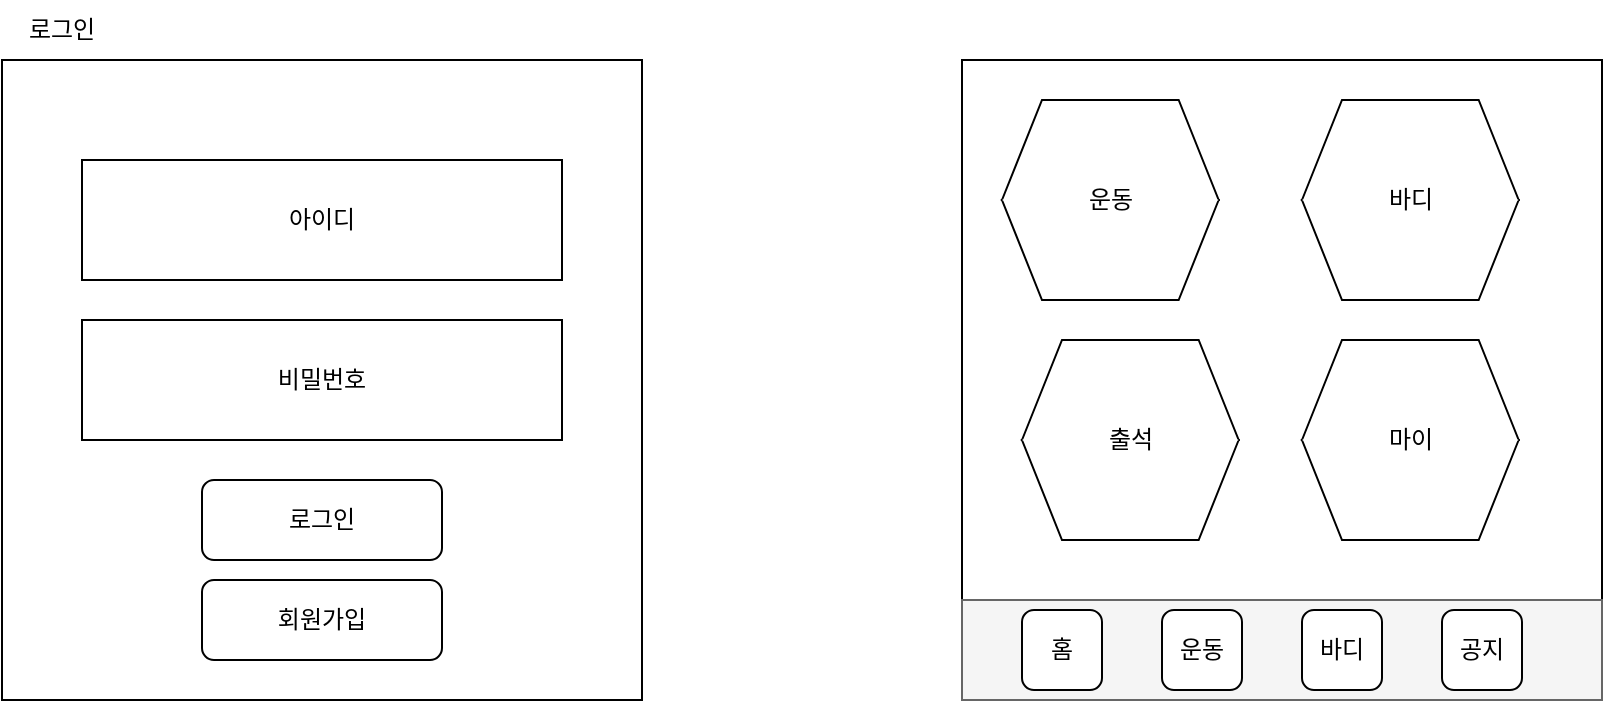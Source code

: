 <mxfile version="24.4.12" type="github">
  <diagram name="페이지-1" id="td2MEsn-6-XZO1J9ZWJr">
    <mxGraphModel dx="1185" dy="632" grid="1" gridSize="10" guides="1" tooltips="1" connect="1" arrows="1" fold="1" page="1" pageScale="1" pageWidth="827" pageHeight="1169" math="0" shadow="0">
      <root>
        <mxCell id="0" />
        <mxCell id="1" parent="0" />
        <mxCell id="BiX69yMK-JhwcveedATh-8" value="" style="group" vertex="1" connectable="0" parent="1">
          <mxGeometry x="80" y="90" width="320" height="350" as="geometry" />
        </mxCell>
        <mxCell id="BiX69yMK-JhwcveedATh-6" value="" style="group" vertex="1" connectable="0" parent="BiX69yMK-JhwcveedATh-8">
          <mxGeometry y="30" width="320" height="320" as="geometry" />
        </mxCell>
        <mxCell id="BiX69yMK-JhwcveedATh-1" value="" style="whiteSpace=wrap;html=1;aspect=fixed;" vertex="1" parent="BiX69yMK-JhwcveedATh-6">
          <mxGeometry width="320" height="320" as="geometry" />
        </mxCell>
        <mxCell id="BiX69yMK-JhwcveedATh-2" value="아이디" style="rounded=0;whiteSpace=wrap;html=1;" vertex="1" parent="BiX69yMK-JhwcveedATh-6">
          <mxGeometry x="40" y="50" width="240" height="60" as="geometry" />
        </mxCell>
        <mxCell id="BiX69yMK-JhwcveedATh-3" value="비밀번호" style="rounded=0;whiteSpace=wrap;html=1;" vertex="1" parent="BiX69yMK-JhwcveedATh-6">
          <mxGeometry x="40" y="130" width="240" height="60" as="geometry" />
        </mxCell>
        <mxCell id="BiX69yMK-JhwcveedATh-4" value="로그인" style="rounded=1;whiteSpace=wrap;html=1;" vertex="1" parent="BiX69yMK-JhwcveedATh-6">
          <mxGeometry x="100" y="210" width="120" height="40" as="geometry" />
        </mxCell>
        <mxCell id="BiX69yMK-JhwcveedATh-5" value="회원가입" style="rounded=1;whiteSpace=wrap;html=1;" vertex="1" parent="BiX69yMK-JhwcveedATh-6">
          <mxGeometry x="100" y="260" width="120" height="40" as="geometry" />
        </mxCell>
        <mxCell id="BiX69yMK-JhwcveedATh-7" value="로그인" style="text;html=1;align=center;verticalAlign=middle;whiteSpace=wrap;rounded=0;" vertex="1" parent="BiX69yMK-JhwcveedATh-8">
          <mxGeometry width="60" height="30" as="geometry" />
        </mxCell>
        <mxCell id="BiX69yMK-JhwcveedATh-41" value="" style="group" vertex="1" connectable="0" parent="1">
          <mxGeometry x="560" y="120" width="320" height="320" as="geometry" />
        </mxCell>
        <mxCell id="BiX69yMK-JhwcveedATh-9" value="" style="rounded=0;whiteSpace=wrap;html=1;" vertex="1" parent="BiX69yMK-JhwcveedATh-41">
          <mxGeometry width="320" height="320" as="geometry" />
        </mxCell>
        <mxCell id="BiX69yMK-JhwcveedATh-10" value="" style="rounded=0;whiteSpace=wrap;html=1;fillColor=#f5f5f5;fontColor=#333333;strokeColor=#666666;" vertex="1" parent="BiX69yMK-JhwcveedATh-41">
          <mxGeometry y="270" width="320" height="50" as="geometry" />
        </mxCell>
        <mxCell id="BiX69yMK-JhwcveedATh-36" value="" style="group" vertex="1" connectable="0" parent="BiX69yMK-JhwcveedATh-41">
          <mxGeometry x="20" y="20" width="290" height="220" as="geometry" />
        </mxCell>
        <mxCell id="BiX69yMK-JhwcveedATh-13" value="" style="group" vertex="1" connectable="0" parent="BiX69yMK-JhwcveedATh-36">
          <mxGeometry width="130" height="100" as="geometry" />
        </mxCell>
        <mxCell id="BiX69yMK-JhwcveedATh-11" value="" style="shape=trapezoid;perimeter=trapezoidPerimeter;whiteSpace=wrap;html=1;fixedSize=1;" vertex="1" parent="BiX69yMK-JhwcveedATh-13">
          <mxGeometry width="108.333" height="50" as="geometry" />
        </mxCell>
        <mxCell id="BiX69yMK-JhwcveedATh-12" value="" style="shape=trapezoid;perimeter=trapezoidPerimeter;whiteSpace=wrap;html=1;fixedSize=1;rotation=-180;" vertex="1" parent="BiX69yMK-JhwcveedATh-13">
          <mxGeometry y="50" width="108.333" height="50" as="geometry" />
        </mxCell>
        <mxCell id="BiX69yMK-JhwcveedATh-16" value="" style="triangle;whiteSpace=wrap;html=1;rotation=-180;strokeColor=none;" vertex="1" parent="BiX69yMK-JhwcveedATh-13">
          <mxGeometry y="33.333" width="27.083" height="33.333" as="geometry" />
        </mxCell>
        <mxCell id="BiX69yMK-JhwcveedATh-17" value="" style="triangle;whiteSpace=wrap;html=1;rotation=0;strokeColor=none;" vertex="1" parent="BiX69yMK-JhwcveedATh-13">
          <mxGeometry x="81.25" y="33.333" width="27.083" height="33.333" as="geometry" />
        </mxCell>
        <mxCell id="BiX69yMK-JhwcveedATh-15" value="운동" style="rounded=0;whiteSpace=wrap;html=1;strokeColor=none;" vertex="1" parent="BiX69yMK-JhwcveedATh-13">
          <mxGeometry x="19.857" y="37.497" width="68.611" height="25" as="geometry" />
        </mxCell>
        <mxCell id="BiX69yMK-JhwcveedATh-18" value="" style="group" vertex="1" connectable="0" parent="BiX69yMK-JhwcveedATh-36">
          <mxGeometry x="150" width="130" height="100" as="geometry" />
        </mxCell>
        <mxCell id="BiX69yMK-JhwcveedATh-19" value="" style="shape=trapezoid;perimeter=trapezoidPerimeter;whiteSpace=wrap;html=1;fixedSize=1;" vertex="1" parent="BiX69yMK-JhwcveedATh-18">
          <mxGeometry width="108.333" height="50" as="geometry" />
        </mxCell>
        <mxCell id="BiX69yMK-JhwcveedATh-20" value="" style="shape=trapezoid;perimeter=trapezoidPerimeter;whiteSpace=wrap;html=1;fixedSize=1;rotation=-180;" vertex="1" parent="BiX69yMK-JhwcveedATh-18">
          <mxGeometry y="50" width="108.333" height="50" as="geometry" />
        </mxCell>
        <mxCell id="BiX69yMK-JhwcveedATh-21" value="" style="triangle;whiteSpace=wrap;html=1;rotation=-180;strokeColor=none;" vertex="1" parent="BiX69yMK-JhwcveedATh-18">
          <mxGeometry y="33.333" width="27.083" height="33.333" as="geometry" />
        </mxCell>
        <mxCell id="BiX69yMK-JhwcveedATh-22" value="" style="triangle;whiteSpace=wrap;html=1;rotation=0;strokeColor=none;" vertex="1" parent="BiX69yMK-JhwcveedATh-18">
          <mxGeometry x="81.25" y="33.333" width="27.083" height="33.333" as="geometry" />
        </mxCell>
        <mxCell id="BiX69yMK-JhwcveedATh-23" value="바디" style="rounded=0;whiteSpace=wrap;html=1;strokeColor=none;" vertex="1" parent="BiX69yMK-JhwcveedATh-18">
          <mxGeometry x="19.857" y="37.497" width="68.611" height="25" as="geometry" />
        </mxCell>
        <mxCell id="BiX69yMK-JhwcveedATh-24" value="" style="group" vertex="1" connectable="0" parent="BiX69yMK-JhwcveedATh-36">
          <mxGeometry x="10" y="120" width="130" height="100" as="geometry" />
        </mxCell>
        <mxCell id="BiX69yMK-JhwcveedATh-25" value="" style="shape=trapezoid;perimeter=trapezoidPerimeter;whiteSpace=wrap;html=1;fixedSize=1;" vertex="1" parent="BiX69yMK-JhwcveedATh-24">
          <mxGeometry width="108.333" height="50" as="geometry" />
        </mxCell>
        <mxCell id="BiX69yMK-JhwcveedATh-26" value="" style="shape=trapezoid;perimeter=trapezoidPerimeter;whiteSpace=wrap;html=1;fixedSize=1;rotation=-180;" vertex="1" parent="BiX69yMK-JhwcveedATh-24">
          <mxGeometry y="50" width="108.333" height="50" as="geometry" />
        </mxCell>
        <mxCell id="BiX69yMK-JhwcveedATh-27" value="" style="triangle;whiteSpace=wrap;html=1;rotation=-180;strokeColor=none;" vertex="1" parent="BiX69yMK-JhwcveedATh-24">
          <mxGeometry y="33.333" width="27.083" height="33.333" as="geometry" />
        </mxCell>
        <mxCell id="BiX69yMK-JhwcveedATh-28" value="" style="triangle;whiteSpace=wrap;html=1;rotation=0;strokeColor=none;" vertex="1" parent="BiX69yMK-JhwcveedATh-24">
          <mxGeometry x="81.25" y="33.333" width="27.083" height="33.333" as="geometry" />
        </mxCell>
        <mxCell id="BiX69yMK-JhwcveedATh-29" value="출석" style="rounded=0;whiteSpace=wrap;html=1;strokeColor=none;" vertex="1" parent="BiX69yMK-JhwcveedATh-24">
          <mxGeometry x="19.857" y="37.497" width="68.611" height="25" as="geometry" />
        </mxCell>
        <mxCell id="BiX69yMK-JhwcveedATh-30" value="" style="group" vertex="1" connectable="0" parent="BiX69yMK-JhwcveedATh-36">
          <mxGeometry x="150" y="120" width="130" height="100" as="geometry" />
        </mxCell>
        <mxCell id="BiX69yMK-JhwcveedATh-31" value="" style="shape=trapezoid;perimeter=trapezoidPerimeter;whiteSpace=wrap;html=1;fixedSize=1;" vertex="1" parent="BiX69yMK-JhwcveedATh-30">
          <mxGeometry width="108.333" height="50" as="geometry" />
        </mxCell>
        <mxCell id="BiX69yMK-JhwcveedATh-32" value="" style="shape=trapezoid;perimeter=trapezoidPerimeter;whiteSpace=wrap;html=1;fixedSize=1;rotation=-180;" vertex="1" parent="BiX69yMK-JhwcveedATh-30">
          <mxGeometry y="50" width="108.333" height="50" as="geometry" />
        </mxCell>
        <mxCell id="BiX69yMK-JhwcveedATh-33" value="" style="triangle;whiteSpace=wrap;html=1;rotation=-180;strokeColor=none;" vertex="1" parent="BiX69yMK-JhwcveedATh-30">
          <mxGeometry y="33.333" width="27.083" height="33.333" as="geometry" />
        </mxCell>
        <mxCell id="BiX69yMK-JhwcveedATh-34" value="" style="triangle;whiteSpace=wrap;html=1;rotation=0;strokeColor=none;" vertex="1" parent="BiX69yMK-JhwcveedATh-30">
          <mxGeometry x="81.25" y="33.333" width="27.083" height="33.333" as="geometry" />
        </mxCell>
        <mxCell id="BiX69yMK-JhwcveedATh-35" value="마이" style="rounded=0;whiteSpace=wrap;html=1;strokeColor=none;" vertex="1" parent="BiX69yMK-JhwcveedATh-30">
          <mxGeometry x="19.857" y="37.497" width="68.611" height="25" as="geometry" />
        </mxCell>
        <mxCell id="BiX69yMK-JhwcveedATh-37" value="홈" style="rounded=1;whiteSpace=wrap;html=1;" vertex="1" parent="BiX69yMK-JhwcveedATh-41">
          <mxGeometry x="30" y="275" width="40" height="40" as="geometry" />
        </mxCell>
        <mxCell id="BiX69yMK-JhwcveedATh-38" value="운동" style="rounded=1;whiteSpace=wrap;html=1;" vertex="1" parent="BiX69yMK-JhwcveedATh-41">
          <mxGeometry x="100" y="275" width="40" height="40" as="geometry" />
        </mxCell>
        <mxCell id="BiX69yMK-JhwcveedATh-39" value="바디" style="rounded=1;whiteSpace=wrap;html=1;" vertex="1" parent="BiX69yMK-JhwcveedATh-41">
          <mxGeometry x="170" y="275" width="40" height="40" as="geometry" />
        </mxCell>
        <mxCell id="BiX69yMK-JhwcveedATh-40" value="공지" style="rounded=1;whiteSpace=wrap;html=1;" vertex="1" parent="BiX69yMK-JhwcveedATh-41">
          <mxGeometry x="240" y="275" width="40" height="40" as="geometry" />
        </mxCell>
      </root>
    </mxGraphModel>
  </diagram>
</mxfile>
